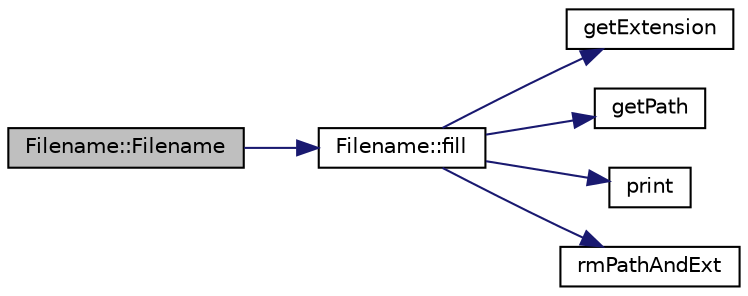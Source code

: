 digraph "Filename::Filename"
{
 // LATEX_PDF_SIZE
  edge [fontname="Helvetica",fontsize="10",labelfontname="Helvetica",labelfontsize="10"];
  node [fontname="Helvetica",fontsize="10",shape=record];
  rankdir="LR";
  Node1 [label="Filename::Filename",height=0.2,width=0.4,color="black", fillcolor="grey75", style="filled", fontcolor="black",tooltip=" "];
  Node1 -> Node2 [color="midnightblue",fontsize="10",style="solid",fontname="Helvetica"];
  Node2 [label="Filename::fill",height=0.2,width=0.4,color="black", fillcolor="white", style="filled",URL="$class_filename.html#a4f624193292726bfe15c0c16322ccd07",tooltip=" "];
  Node2 -> Node3 [color="midnightblue",fontsize="10",style="solid",fontname="Helvetica"];
  Node3 [label="getExtension",height=0.2,width=0.4,color="black", fillcolor="white", style="filled",URL="$files__functions_8hpp.html#a4000ec99a26e146333e62836d01dff5b",tooltip=" "];
  Node2 -> Node4 [color="midnightblue",fontsize="10",style="solid",fontname="Helvetica"];
  Node4 [label="getPath",height=0.2,width=0.4,color="black", fillcolor="white", style="filled",URL="$files__functions_8hpp.html#ab1e262f27aaad28944f29cd2bbde417f",tooltip=" "];
  Node2 -> Node5 [color="midnightblue",fontsize="10",style="solid",fontname="Helvetica"];
  Node5 [label="print",height=0.2,width=0.4,color="black", fillcolor="white", style="filled",URL="$utils_8hpp.html#a66ca7a7876bba06ed99b2fa6945cd2b0",tooltip=" "];
  Node2 -> Node6 [color="midnightblue",fontsize="10",style="solid",fontname="Helvetica"];
  Node6 [label="rmPathAndExt",height=0.2,width=0.4,color="black", fillcolor="white", style="filled",URL="$files__functions_8hpp.html#a58f50a6390692cff52eef37fdaa94e56",tooltip=" "];
}
